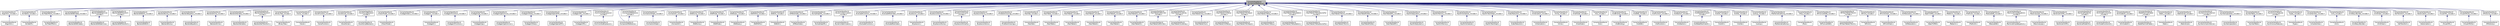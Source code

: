 digraph "Compiler/boot/build/ComponentReference.h"
{
  edge [fontname="Helvetica",fontsize="10",labelfontname="Helvetica",labelfontsize="10"];
  node [fontname="Helvetica",fontsize="10",shape=record];
  Node6 [label="Compiler/boot/build\l/ComponentReference.h",height=0.2,width=0.4,color="black", fillcolor="grey75", style="filled", fontcolor="black"];
  Node6 -> Node7 [dir="back",color="midnightblue",fontsize="10",style="solid",fontname="Helvetica"];
  Node7 [label="Compiler/boot/build\l/Algorithm_includes.h",height=0.2,width=0.4,color="black", fillcolor="white", style="filled",URL="$d9/de3/_algorithm__includes_8h.html"];
  Node7 -> Node8 [dir="back",color="midnightblue",fontsize="10",style="solid",fontname="Helvetica"];
  Node8 [label="Compiler/boot/build\l/Algorithm.c",height=0.2,width=0.4,color="black", fillcolor="white", style="filled",URL="$d7/dda/_algorithm_8c.html"];
  Node6 -> Node9 [dir="back",color="midnightblue",fontsize="10",style="solid",fontname="Helvetica"];
  Node9 [label="Compiler/boot/build\l/AvlSetCR_includes.h",height=0.2,width=0.4,color="black", fillcolor="white", style="filled",URL="$d7/d16/_avl_set_c_r__includes_8h.html"];
  Node9 -> Node10 [dir="back",color="midnightblue",fontsize="10",style="solid",fontname="Helvetica"];
  Node10 [label="Compiler/boot/build\l/AvlSetCR.c",height=0.2,width=0.4,color="black", fillcolor="white", style="filled",URL="$d2/d60/_avl_set_c_r_8c.html"];
  Node6 -> Node11 [dir="back",color="midnightblue",fontsize="10",style="solid",fontname="Helvetica"];
  Node11 [label="Compiler/boot/build\l/AvlTreeCRToInt_includes.h",height=0.2,width=0.4,color="black", fillcolor="white", style="filled",URL="$db/da3/_avl_tree_c_r_to_int__includes_8h.html"];
  Node11 -> Node12 [dir="back",color="midnightblue",fontsize="10",style="solid",fontname="Helvetica"];
  Node12 [label="Compiler/boot/build\l/AvlTreeCRToInt.c",height=0.2,width=0.4,color="black", fillcolor="white", style="filled",URL="$d0/d1d/_avl_tree_c_r_to_int_8c.html"];
  Node6 -> Node13 [dir="back",color="midnightblue",fontsize="10",style="solid",fontname="Helvetica"];
  Node13 [label="Compiler/boot/build\l/BackendDAECreate_includes.h",height=0.2,width=0.4,color="black", fillcolor="white", style="filled",URL="$df/ddd/_backend_d_a_e_create__includes_8h.html"];
  Node13 -> Node14 [dir="back",color="midnightblue",fontsize="10",style="solid",fontname="Helvetica"];
  Node14 [label="Compiler/boot/build\l/BackendDAECreate.c",height=0.2,width=0.4,color="black", fillcolor="white", style="filled",URL="$d7/d3b/_backend_d_a_e_create_8c.html"];
  Node6 -> Node15 [dir="back",color="midnightblue",fontsize="10",style="solid",fontname="Helvetica"];
  Node15 [label="Compiler/boot/build\l/BackendDAEOptimize\l_includes.h",height=0.2,width=0.4,color="black", fillcolor="white", style="filled",URL="$de/df7/_backend_d_a_e_optimize__includes_8h.html"];
  Node15 -> Node16 [dir="back",color="midnightblue",fontsize="10",style="solid",fontname="Helvetica"];
  Node16 [label="Compiler/boot/build\l/BackendDAEOptimize.c",height=0.2,width=0.4,color="black", fillcolor="white", style="filled",URL="$de/d7d/_backend_d_a_e_optimize_8c.html"];
  Node6 -> Node17 [dir="back",color="midnightblue",fontsize="10",style="solid",fontname="Helvetica"];
  Node17 [label="Compiler/boot/build\l/BackendDAETransform\l_includes.h",height=0.2,width=0.4,color="black", fillcolor="white", style="filled",URL="$df/dd6/_backend_d_a_e_transform__includes_8h.html"];
  Node17 -> Node18 [dir="back",color="midnightblue",fontsize="10",style="solid",fontname="Helvetica"];
  Node18 [label="Compiler/boot/build\l/BackendDAETransform.c",height=0.2,width=0.4,color="black", fillcolor="white", style="filled",URL="$da/da1/_backend_d_a_e_transform_8c.html"];
  Node6 -> Node19 [dir="back",color="midnightblue",fontsize="10",style="solid",fontname="Helvetica"];
  Node19 [label="Compiler/boot/build\l/BackendDAEUtil_includes.h",height=0.2,width=0.4,color="black", fillcolor="white", style="filled",URL="$d1/d86/_backend_d_a_e_util__includes_8h.html"];
  Node19 -> Node20 [dir="back",color="midnightblue",fontsize="10",style="solid",fontname="Helvetica"];
  Node20 [label="Compiler/boot/build\l/BackendDAEUtil.c",height=0.2,width=0.4,color="black", fillcolor="white", style="filled",URL="$d4/dac/_backend_d_a_e_util_8c.html"];
  Node6 -> Node21 [dir="back",color="midnightblue",fontsize="10",style="solid",fontname="Helvetica"];
  Node21 [label="Compiler/boot/build\l/BackendDump_includes.h",height=0.2,width=0.4,color="black", fillcolor="white", style="filled",URL="$d3/d69/_backend_dump__includes_8h.html"];
  Node21 -> Node22 [dir="back",color="midnightblue",fontsize="10",style="solid",fontname="Helvetica"];
  Node22 [label="Compiler/boot/build\l/BackendDump.c",height=0.2,width=0.4,color="black", fillcolor="white", style="filled",URL="$d0/df5/_backend_dump_8c.html"];
  Node6 -> Node23 [dir="back",color="midnightblue",fontsize="10",style="solid",fontname="Helvetica"];
  Node23 [label="Compiler/boot/build\l/BackendEquation_includes.h",height=0.2,width=0.4,color="black", fillcolor="white", style="filled",URL="$de/d27/_backend_equation__includes_8h.html"];
  Node23 -> Node24 [dir="back",color="midnightblue",fontsize="10",style="solid",fontname="Helvetica"];
  Node24 [label="Compiler/boot/build\l/BackendEquation.c",height=0.2,width=0.4,color="black", fillcolor="white", style="filled",URL="$d2/ddf/_backend_equation_8c.html"];
  Node6 -> Node25 [dir="back",color="midnightblue",fontsize="10",style="solid",fontname="Helvetica"];
  Node25 [label="Compiler/boot/build\l/BackendInline_includes.h",height=0.2,width=0.4,color="black", fillcolor="white", style="filled",URL="$d8/d70/_backend_inline__includes_8h.html"];
  Node25 -> Node26 [dir="back",color="midnightblue",fontsize="10",style="solid",fontname="Helvetica"];
  Node26 [label="Compiler/boot/build\l/BackendInline.c",height=0.2,width=0.4,color="black", fillcolor="white", style="filled",URL="$d0/d9b/_backend_inline_8c.html"];
  Node6 -> Node27 [dir="back",color="midnightblue",fontsize="10",style="solid",fontname="Helvetica"];
  Node27 [label="Compiler/boot/build\l/BackendVariable_includes.h",height=0.2,width=0.4,color="black", fillcolor="white", style="filled",URL="$df/df6/_backend_variable__includes_8h.html"];
  Node27 -> Node28 [dir="back",color="midnightblue",fontsize="10",style="solid",fontname="Helvetica"];
  Node28 [label="Compiler/boot/build\l/BackendVariable.c",height=0.2,width=0.4,color="black", fillcolor="white", style="filled",URL="$dd/db3/_backend_variable_8c.html"];
  Node6 -> Node29 [dir="back",color="midnightblue",fontsize="10",style="solid",fontname="Helvetica"];
  Node29 [label="Compiler/boot/build\l/BackendVarTransform\l_includes.h",height=0.2,width=0.4,color="black", fillcolor="white", style="filled",URL="$d3/dab/_backend_var_transform__includes_8h.html"];
  Node29 -> Node30 [dir="back",color="midnightblue",fontsize="10",style="solid",fontname="Helvetica"];
  Node30 [label="Compiler/boot/build\l/BackendVarTransform.c",height=0.2,width=0.4,color="black", fillcolor="white", style="filled",URL="$db/dee/_backend_var_transform_8c.html"];
  Node6 -> Node31 [dir="back",color="midnightblue",fontsize="10",style="solid",fontname="Helvetica"];
  Node31 [label="Compiler/boot/build\l/BinaryTree_includes.h",height=0.2,width=0.4,color="black", fillcolor="white", style="filled",URL="$d2/dcb/_binary_tree__includes_8h.html"];
  Node31 -> Node32 [dir="back",color="midnightblue",fontsize="10",style="solid",fontname="Helvetica"];
  Node32 [label="Compiler/boot/build\l/BinaryTree.c",height=0.2,width=0.4,color="black", fillcolor="white", style="filled",URL="$d4/ddb/_binary_tree_8c.html"];
  Node6 -> Node33 [dir="back",color="midnightblue",fontsize="10",style="solid",fontname="Helvetica"];
  Node33 [label="Compiler/boot/build\l/Ceval_includes.h",height=0.2,width=0.4,color="black", fillcolor="white", style="filled",URL="$d4/d51/_ceval__includes_8h.html"];
  Node33 -> Node34 [dir="back",color="midnightblue",fontsize="10",style="solid",fontname="Helvetica"];
  Node34 [label="Compiler/boot/build\l/Ceval.c",height=0.2,width=0.4,color="black", fillcolor="white", style="filled",URL="$de/d71/_ceval_8c.html"];
  Node6 -> Node35 [dir="back",color="midnightblue",fontsize="10",style="solid",fontname="Helvetica"];
  Node35 [label="Compiler/boot/build\l/CevalFunction_includes.h",height=0.2,width=0.4,color="black", fillcolor="white", style="filled",URL="$d6/d3f/_ceval_function__includes_8h.html"];
  Node35 -> Node36 [dir="back",color="midnightblue",fontsize="10",style="solid",fontname="Helvetica"];
  Node36 [label="Compiler/boot/build\l/CevalFunction.c",height=0.2,width=0.4,color="black", fillcolor="white", style="filled",URL="$d4/d57/_ceval_function_8c.html"];
  Node6 -> Node37 [dir="back",color="midnightblue",fontsize="10",style="solid",fontname="Helvetica"];
  Node37 [label="Compiler/boot/build\l/CevalScript_includes.h",height=0.2,width=0.4,color="black", fillcolor="white", style="filled",URL="$d1/d55/_ceval_script__includes_8h.html"];
  Node37 -> Node38 [dir="back",color="midnightblue",fontsize="10",style="solid",fontname="Helvetica"];
  Node38 [label="Compiler/boot/build\l/CevalScript.c",height=0.2,width=0.4,color="black", fillcolor="white", style="filled",URL="$d6/d82/_ceval_script_8c.html"];
  Node6 -> Node39 [dir="back",color="midnightblue",fontsize="10",style="solid",fontname="Helvetica"];
  Node39 [label="Compiler/boot/build\l/CevalScriptBackend\l_includes.h",height=0.2,width=0.4,color="black", fillcolor="white", style="filled",URL="$df/d81/_ceval_script_backend__includes_8h.html"];
  Node39 -> Node40 [dir="back",color="midnightblue",fontsize="10",style="solid",fontname="Helvetica"];
  Node40 [label="Compiler/boot/build\l/CevalScriptBackend.c",height=0.2,width=0.4,color="black", fillcolor="white", style="filled",URL="$d8/de6/_ceval_script_backend_8c.html"];
  Node6 -> Node41 [dir="back",color="midnightblue",fontsize="10",style="solid",fontname="Helvetica"];
  Node41 [label="Compiler/boot/build\l/CheckModel_includes.h",height=0.2,width=0.4,color="black", fillcolor="white", style="filled",URL="$d8/d6d/_check_model__includes_8h.html"];
  Node41 -> Node42 [dir="back",color="midnightblue",fontsize="10",style="solid",fontname="Helvetica"];
  Node42 [label="Compiler/boot/build\l/CheckModel.c",height=0.2,width=0.4,color="black", fillcolor="white", style="filled",URL="$d1/d2f/_check_model_8c.html"];
  Node6 -> Node43 [dir="back",color="midnightblue",fontsize="10",style="solid",fontname="Helvetica"];
  Node43 [label="Compiler/boot/build\l/CodegenAdevs_includes.h",height=0.2,width=0.4,color="black", fillcolor="white", style="filled",URL="$de/d8b/_codegen_adevs__includes_8h.html"];
  Node6 -> Node44 [dir="back",color="midnightblue",fontsize="10",style="solid",fontname="Helvetica"];
  Node44 [label="Compiler/boot/build\l/CodegenC_includes.h",height=0.2,width=0.4,color="black", fillcolor="white", style="filled",URL="$d0/d8c/_codegen_c__includes_8h.html"];
  Node44 -> Node45 [dir="back",color="midnightblue",fontsize="10",style="solid",fontname="Helvetica"];
  Node45 [label="Compiler/boot/build\l/CodegenC.c",height=0.2,width=0.4,color="black", fillcolor="white", style="filled",URL="$d4/ddb/_codegen_c_8c.html"];
  Node6 -> Node46 [dir="back",color="midnightblue",fontsize="10",style="solid",fontname="Helvetica"];
  Node46 [label="Compiler/boot/build\l/CodegenCFunctions_includes.h",height=0.2,width=0.4,color="black", fillcolor="white", style="filled",URL="$da/d48/_codegen_c_functions__includes_8h.html"];
  Node46 -> Node47 [dir="back",color="midnightblue",fontsize="10",style="solid",fontname="Helvetica"];
  Node47 [label="Compiler/boot/build\l/CodegenCFunctions.c",height=0.2,width=0.4,color="black", fillcolor="white", style="filled",URL="$de/df6/_codegen_c_functions_8c.html"];
  Node6 -> Node48 [dir="back",color="midnightblue",fontsize="10",style="solid",fontname="Helvetica"];
  Node48 [label="Compiler/boot/build\l/CodegenCpp_includes.h",height=0.2,width=0.4,color="black", fillcolor="white", style="filled",URL="$d0/d4c/_codegen_cpp__includes_8h.html"];
  Node48 -> Node49 [dir="back",color="midnightblue",fontsize="10",style="solid",fontname="Helvetica"];
  Node49 [label="Compiler/boot/build\l/CodegenCpp.c",height=0.2,width=0.4,color="black", fillcolor="white", style="filled",URL="$d0/df9/_codegen_cpp_8c.html"];
  Node6 -> Node50 [dir="back",color="midnightblue",fontsize="10",style="solid",fontname="Helvetica"];
  Node50 [label="Compiler/boot/build\l/CodegenCppCommon_includes.h",height=0.2,width=0.4,color="black", fillcolor="white", style="filled",URL="$da/db9/_codegen_cpp_common__includes_8h.html"];
  Node50 -> Node51 [dir="back",color="midnightblue",fontsize="10",style="solid",fontname="Helvetica"];
  Node51 [label="Compiler/boot/build\l/CodegenCppCommon.c",height=0.2,width=0.4,color="black", fillcolor="white", style="filled",URL="$df/da2/_codegen_cpp_common_8c.html"];
  Node6 -> Node52 [dir="back",color="midnightblue",fontsize="10",style="solid",fontname="Helvetica"];
  Node52 [label="Compiler/boot/build\l/CodegenCSharp_includes.h",height=0.2,width=0.4,color="black", fillcolor="white", style="filled",URL="$d7/daf/_codegen_c_sharp__includes_8h.html"];
  Node52 -> Node53 [dir="back",color="midnightblue",fontsize="10",style="solid",fontname="Helvetica"];
  Node53 [label="Compiler/boot/build\l/CodegenCSharp.c",height=0.2,width=0.4,color="black", fillcolor="white", style="filled",URL="$d6/d20/_codegen_c_sharp_8c.html"];
  Node6 -> Node54 [dir="back",color="midnightblue",fontsize="10",style="solid",fontname="Helvetica"];
  Node54 [label="Compiler/boot/build\l/CodegenSparseFMI_includes.h",height=0.2,width=0.4,color="black", fillcolor="white", style="filled",URL="$d9/d1e/_codegen_sparse_f_m_i__includes_8h.html"];
  Node54 -> Node55 [dir="back",color="midnightblue",fontsize="10",style="solid",fontname="Helvetica"];
  Node55 [label="Compiler/boot/build\l/CodegenSparseFMI.c",height=0.2,width=0.4,color="black", fillcolor="white", style="filled",URL="$d1/d2e/_codegen_sparse_f_m_i_8c.html"];
  Node6 -> Node56 [dir="back",color="midnightblue",fontsize="10",style="solid",fontname="Helvetica"];
  Node56 [label="Compiler/boot/build\l/CodegenXML_includes.h",height=0.2,width=0.4,color="black", fillcolor="white", style="filled",URL="$d9/de2/_codegen_x_m_l__includes_8h.html"];
  Node56 -> Node57 [dir="back",color="midnightblue",fontsize="10",style="solid",fontname="Helvetica"];
  Node57 [label="Compiler/boot/build\l/CodegenXML.c",height=0.2,width=0.4,color="black", fillcolor="white", style="filled",URL="$d8/d4a/_codegen_x_m_l_8c.html"];
  Node6 -> Node58 [dir="back",color="midnightblue",fontsize="10",style="solid",fontname="Helvetica"];
  Node58 [label="Compiler/boot/build\l/CommonSubExpression\l_includes.h",height=0.2,width=0.4,color="black", fillcolor="white", style="filled",URL="$db/d39/_common_sub_expression__includes_8h.html"];
  Node58 -> Node59 [dir="back",color="midnightblue",fontsize="10",style="solid",fontname="Helvetica"];
  Node59 [label="Compiler/boot/build\l/CommonSubExpression.c",height=0.2,width=0.4,color="black", fillcolor="white", style="filled",URL="$df/d4e/_common_sub_expression_8c.html"];
  Node6 -> Node60 [dir="back",color="midnightblue",fontsize="10",style="solid",fontname="Helvetica"];
  Node60 [label="Compiler/boot/build\l/ComponentReference.c",height=0.2,width=0.4,color="black", fillcolor="white", style="filled",URL="$d9/d14/_component_reference_8c.html"];
  Node6 -> Node61 [dir="back",color="midnightblue",fontsize="10",style="solid",fontname="Helvetica"];
  Node61 [label="Compiler/boot/build\l/ComponentReference\l_includes.h",height=0.2,width=0.4,color="black", fillcolor="white", style="filled",URL="$d0/dac/_component_reference__includes_8h.html"];
  Node61 -> Node60 [dir="back",color="midnightblue",fontsize="10",style="solid",fontname="Helvetica"];
  Node6 -> Node62 [dir="back",color="midnightblue",fontsize="10",style="solid",fontname="Helvetica"];
  Node62 [label="Compiler/boot/build\l/ConnectionGraph_includes.h",height=0.2,width=0.4,color="black", fillcolor="white", style="filled",URL="$d5/d3a/_connection_graph__includes_8h.html"];
  Node62 -> Node63 [dir="back",color="midnightblue",fontsize="10",style="solid",fontname="Helvetica"];
  Node63 [label="Compiler/boot/build\l/ConnectionGraph.c",height=0.2,width=0.4,color="black", fillcolor="white", style="filled",URL="$d9/d4c/_connection_graph_8c.html"];
  Node6 -> Node64 [dir="back",color="midnightblue",fontsize="10",style="solid",fontname="Helvetica"];
  Node64 [label="Compiler/boot/build\l/ConnectUtil_includes.h",height=0.2,width=0.4,color="black", fillcolor="white", style="filled",URL="$dc/d47/_connect_util__includes_8h.html"];
  Node64 -> Node65 [dir="back",color="midnightblue",fontsize="10",style="solid",fontname="Helvetica"];
  Node65 [label="Compiler/boot/build\l/ConnectUtil.c",height=0.2,width=0.4,color="black", fillcolor="white", style="filled",URL="$d3/d5a/_connect_util_8c.html"];
  Node6 -> Node66 [dir="back",color="midnightblue",fontsize="10",style="solid",fontname="Helvetica"];
  Node66 [label="Compiler/boot/build\l/DAEDump_includes.h",height=0.2,width=0.4,color="black", fillcolor="white", style="filled",URL="$d4/dfa/_d_a_e_dump__includes_8h.html"];
  Node66 -> Node67 [dir="back",color="midnightblue",fontsize="10",style="solid",fontname="Helvetica"];
  Node67 [label="Compiler/boot/build\l/DAEDump.c",height=0.2,width=0.4,color="black", fillcolor="white", style="filled",URL="$d6/de3/_d_a_e_dump_8c.html"];
  Node6 -> Node68 [dir="back",color="midnightblue",fontsize="10",style="solid",fontname="Helvetica"];
  Node68 [label="Compiler/boot/build\l/DAEMode_includes.h",height=0.2,width=0.4,color="black", fillcolor="white", style="filled",URL="$dd/de0/_d_a_e_mode__includes_8h.html"];
  Node68 -> Node69 [dir="back",color="midnightblue",fontsize="10",style="solid",fontname="Helvetica"];
  Node69 [label="Compiler/boot/build\l/DAEMode.c",height=0.2,width=0.4,color="black", fillcolor="white", style="filled",URL="$de/d51/_d_a_e_mode_8c.html"];
  Node6 -> Node70 [dir="back",color="midnightblue",fontsize="10",style="solid",fontname="Helvetica"];
  Node70 [label="Compiler/boot/build\l/DAEQuery_includes.h",height=0.2,width=0.4,color="black", fillcolor="white", style="filled",URL="$d8/d13/_d_a_e_query__includes_8h.html"];
  Node70 -> Node71 [dir="back",color="midnightblue",fontsize="10",style="solid",fontname="Helvetica"];
  Node71 [label="Compiler/boot/build\l/DAEQuery.c",height=0.2,width=0.4,color="black", fillcolor="white", style="filled",URL="$d3/d2a/_d_a_e_query_8c.html"];
  Node6 -> Node72 [dir="back",color="midnightblue",fontsize="10",style="solid",fontname="Helvetica"];
  Node72 [label="Compiler/boot/build\l/DAEToMid_includes.h",height=0.2,width=0.4,color="black", fillcolor="white", style="filled",URL="$da/d58/_d_a_e_to_mid__includes_8h.html"];
  Node72 -> Node73 [dir="back",color="midnightblue",fontsize="10",style="solid",fontname="Helvetica"];
  Node73 [label="Compiler/boot/build\l/DAEToMid.c",height=0.2,width=0.4,color="black", fillcolor="white", style="filled",URL="$da/d58/_d_a_e_to_mid_8c.html"];
  Node6 -> Node74 [dir="back",color="midnightblue",fontsize="10",style="solid",fontname="Helvetica"];
  Node74 [label="Compiler/boot/build\l/DAEUtil_includes.h",height=0.2,width=0.4,color="black", fillcolor="white", style="filled",URL="$dd/db4/_d_a_e_util__includes_8h.html"];
  Node74 -> Node75 [dir="back",color="midnightblue",fontsize="10",style="solid",fontname="Helvetica"];
  Node75 [label="Compiler/boot/build\l/DAEUtil.c",height=0.2,width=0.4,color="black", fillcolor="white", style="filled",URL="$d0/d29/_d_a_e_util_8c.html"];
  Node6 -> Node76 [dir="back",color="midnightblue",fontsize="10",style="solid",fontname="Helvetica"];
  Node76 [label="Compiler/boot/build\l/Differentiate_includes.h",height=0.2,width=0.4,color="black", fillcolor="white", style="filled",URL="$d1/db0/_differentiate__includes_8h.html"];
  Node76 -> Node77 [dir="back",color="midnightblue",fontsize="10",style="solid",fontname="Helvetica"];
  Node77 [label="Compiler/boot/build\l/Differentiate.c",height=0.2,width=0.4,color="black", fillcolor="white", style="filled",URL="$d1/dcb/_differentiate_8c.html"];
  Node6 -> Node78 [dir="back",color="midnightblue",fontsize="10",style="solid",fontname="Helvetica"];
  Node78 [label="Compiler/boot/build\l/DumpGraphML_includes.h",height=0.2,width=0.4,color="black", fillcolor="white", style="filled",URL="$d7/d10/_dump_graph_m_l__includes_8h.html"];
  Node78 -> Node79 [dir="back",color="midnightblue",fontsize="10",style="solid",fontname="Helvetica"];
  Node79 [label="Compiler/boot/build\l/DumpGraphML.c",height=0.2,width=0.4,color="black", fillcolor="white", style="filled",URL="$d6/ddc/_dump_graph_m_l_8c.html"];
  Node6 -> Node80 [dir="back",color="midnightblue",fontsize="10",style="solid",fontname="Helvetica"];
  Node80 [label="Compiler/boot/build\l/DynamicOptimization\l_includes.h",height=0.2,width=0.4,color="black", fillcolor="white", style="filled",URL="$d4/d42/_dynamic_optimization__includes_8h.html"];
  Node80 -> Node81 [dir="back",color="midnightblue",fontsize="10",style="solid",fontname="Helvetica"];
  Node81 [label="Compiler/boot/build\l/DynamicOptimization.c",height=0.2,width=0.4,color="black", fillcolor="white", style="filled",URL="$d7/dce/_dynamic_optimization_8c.html"];
  Node6 -> Node82 [dir="back",color="midnightblue",fontsize="10",style="solid",fontname="Helvetica"];
  Node82 [label="Compiler/boot/build\l/EvaluateFunctions_includes.h",height=0.2,width=0.4,color="black", fillcolor="white", style="filled",URL="$d7/d25/_evaluate_functions__includes_8h.html"];
  Node82 -> Node83 [dir="back",color="midnightblue",fontsize="10",style="solid",fontname="Helvetica"];
  Node83 [label="Compiler/boot/build\l/EvaluateFunctions.c",height=0.2,width=0.4,color="black", fillcolor="white", style="filled",URL="$d3/d4a/_evaluate_functions_8c.html"];
  Node6 -> Node84 [dir="back",color="midnightblue",fontsize="10",style="solid",fontname="Helvetica"];
  Node84 [label="Compiler/boot/build\l/EvaluateParameter_includes.h",height=0.2,width=0.4,color="black", fillcolor="white", style="filled",URL="$df/dde/_evaluate_parameter__includes_8h.html"];
  Node84 -> Node85 [dir="back",color="midnightblue",fontsize="10",style="solid",fontname="Helvetica"];
  Node85 [label="Compiler/boot/build\l/EvaluateParameter.c",height=0.2,width=0.4,color="black", fillcolor="white", style="filled",URL="$d1/d5c/_evaluate_parameter_8c.html"];
  Node6 -> Node86 [dir="back",color="midnightblue",fontsize="10",style="solid",fontname="Helvetica"];
  Node86 [label="Compiler/boot/build\l/Expression_includes.h",height=0.2,width=0.4,color="black", fillcolor="white", style="filled",URL="$de/d1a/_expression__includes_8h.html"];
  Node86 -> Node87 [dir="back",color="midnightblue",fontsize="10",style="solid",fontname="Helvetica"];
  Node87 [label="Compiler/boot/build\l/Expression.c",height=0.2,width=0.4,color="black", fillcolor="white", style="filled",URL="$d1/d08/_expression_8c.html"];
  Node6 -> Node88 [dir="back",color="midnightblue",fontsize="10",style="solid",fontname="Helvetica"];
  Node88 [label="Compiler/boot/build\l/ExpressionDump_includes.h",height=0.2,width=0.4,color="black", fillcolor="white", style="filled",URL="$db/d84/_expression_dump__includes_8h.html"];
  Node88 -> Node89 [dir="back",color="midnightblue",fontsize="10",style="solid",fontname="Helvetica"];
  Node89 [label="Compiler/boot/build\l/ExpressionDump.c",height=0.2,width=0.4,color="black", fillcolor="white", style="filled",URL="$d8/d16/_expression_dump_8c.html"];
  Node6 -> Node90 [dir="back",color="midnightblue",fontsize="10",style="solid",fontname="Helvetica"];
  Node90 [label="Compiler/boot/build\l/ExpressionSimplify\l_includes.h",height=0.2,width=0.4,color="black", fillcolor="white", style="filled",URL="$da/dd8/_expression_simplify__includes_8h.html"];
  Node90 -> Node91 [dir="back",color="midnightblue",fontsize="10",style="solid",fontname="Helvetica"];
  Node91 [label="Compiler/boot/build\l/ExpressionSimplify.c",height=0.2,width=0.4,color="black", fillcolor="white", style="filled",URL="$d3/da5/_expression_simplify_8c.html"];
  Node6 -> Node92 [dir="back",color="midnightblue",fontsize="10",style="solid",fontname="Helvetica"];
  Node92 [label="Compiler/boot/build\l/ExpressionSolve_includes.h",height=0.2,width=0.4,color="black", fillcolor="white", style="filled",URL="$da/d8b/_expression_solve__includes_8h.html"];
  Node92 -> Node93 [dir="back",color="midnightblue",fontsize="10",style="solid",fontname="Helvetica"];
  Node93 [label="Compiler/boot/build\l/ExpressionSolve.c",height=0.2,width=0.4,color="black", fillcolor="white", style="filled",URL="$d1/d87/_expression_solve_8c.html"];
  Node6 -> Node94 [dir="back",color="midnightblue",fontsize="10",style="solid",fontname="Helvetica"];
  Node94 [label="Compiler/boot/build\l/FindZeroCrossings_includes.h",height=0.2,width=0.4,color="black", fillcolor="white", style="filled",URL="$d4/da3/_find_zero_crossings__includes_8h.html"];
  Node94 -> Node95 [dir="back",color="midnightblue",fontsize="10",style="solid",fontname="Helvetica"];
  Node95 [label="Compiler/boot/build\l/FindZeroCrossings.c",height=0.2,width=0.4,color="black", fillcolor="white", style="filled",URL="$dc/d5a/_find_zero_crossings_8c.html"];
  Node6 -> Node96 [dir="back",color="midnightblue",fontsize="10",style="solid",fontname="Helvetica"];
  Node96 [label="Compiler/boot/build\l/HashSet_includes.h",height=0.2,width=0.4,color="black", fillcolor="white", style="filled",URL="$d4/d39/_hash_set__includes_8h.html"];
  Node96 -> Node97 [dir="back",color="midnightblue",fontsize="10",style="solid",fontname="Helvetica"];
  Node97 [label="Compiler/boot/build\l/HashSet.c",height=0.2,width=0.4,color="black", fillcolor="white", style="filled",URL="$d4/d56/_hash_set_8c.html"];
  Node6 -> Node98 [dir="back",color="midnightblue",fontsize="10",style="solid",fontname="Helvetica"];
  Node98 [label="Compiler/boot/build\l/HashTable_includes.h",height=0.2,width=0.4,color="black", fillcolor="white", style="filled",URL="$d2/de1/_hash_table__includes_8h.html"];
  Node98 -> Node99 [dir="back",color="midnightblue",fontsize="10",style="solid",fontname="Helvetica"];
  Node99 [label="Compiler/boot/build\l/HashTable.c",height=0.2,width=0.4,color="black", fillcolor="white", style="filled",URL="$db/d90/_hash_table_8c.html"];
  Node6 -> Node100 [dir="back",color="midnightblue",fontsize="10",style="solid",fontname="Helvetica"];
  Node100 [label="Compiler/boot/build\l/HashTable2_includes.h",height=0.2,width=0.4,color="black", fillcolor="white", style="filled",URL="$d2/da4/_hash_table2__includes_8h.html"];
  Node100 -> Node101 [dir="back",color="midnightblue",fontsize="10",style="solid",fontname="Helvetica"];
  Node101 [label="Compiler/boot/build\l/HashTable2.c",height=0.2,width=0.4,color="black", fillcolor="white", style="filled",URL="$d1/d05/_hash_table2_8c.html"];
  Node6 -> Node102 [dir="back",color="midnightblue",fontsize="10",style="solid",fontname="Helvetica"];
  Node102 [label="Compiler/boot/build\l/HashTable3_includes.h",height=0.2,width=0.4,color="black", fillcolor="white", style="filled",URL="$d9/d28/_hash_table3__includes_8h.html"];
  Node102 -> Node103 [dir="back",color="midnightblue",fontsize="10",style="solid",fontname="Helvetica"];
  Node103 [label="Compiler/boot/build\l/HashTable3.c",height=0.2,width=0.4,color="black", fillcolor="white", style="filled",URL="$d8/d4f/_hash_table3_8c.html"];
  Node6 -> Node104 [dir="back",color="midnightblue",fontsize="10",style="solid",fontname="Helvetica"];
  Node104 [label="Compiler/boot/build\l/HashTable4_includes.h",height=0.2,width=0.4,color="black", fillcolor="white", style="filled",URL="$dc/dd3/_hash_table4__includes_8h.html"];
  Node104 -> Node105 [dir="back",color="midnightblue",fontsize="10",style="solid",fontname="Helvetica"];
  Node105 [label="Compiler/boot/build\l/HashTable4.c",height=0.2,width=0.4,color="black", fillcolor="white", style="filled",URL="$d7/d87/_hash_table4_8c.html"];
  Node6 -> Node106 [dir="back",color="midnightblue",fontsize="10",style="solid",fontname="Helvetica"];
  Node106 [label="Compiler/boot/build\l/HashTableCG_includes.h",height=0.2,width=0.4,color="black", fillcolor="white", style="filled",URL="$d6/d8d/_hash_table_c_g__includes_8h.html"];
  Node106 -> Node107 [dir="back",color="midnightblue",fontsize="10",style="solid",fontname="Helvetica"];
  Node107 [label="Compiler/boot/build\l/HashTableCG.c",height=0.2,width=0.4,color="black", fillcolor="white", style="filled",URL="$d5/d57/_hash_table_c_g_8c.html"];
  Node6 -> Node108 [dir="back",color="midnightblue",fontsize="10",style="solid",fontname="Helvetica"];
  Node108 [label="Compiler/boot/build\l/HashTableCrefSimVar\l_includes.h",height=0.2,width=0.4,color="black", fillcolor="white", style="filled",URL="$d4/d4c/_hash_table_cref_sim_var__includes_8h.html"];
  Node108 -> Node109 [dir="back",color="midnightblue",fontsize="10",style="solid",fontname="Helvetica"];
  Node109 [label="Compiler/boot/build\l/HashTableCrefSimVar.c",height=0.2,width=0.4,color="black", fillcolor="white", style="filled",URL="$d1/d84/_hash_table_cref_sim_var_8c.html"];
  Node6 -> Node110 [dir="back",color="midnightblue",fontsize="10",style="solid",fontname="Helvetica"];
  Node110 [label="Compiler/boot/build\l/HashTableCrIListArray\l_includes.h",height=0.2,width=0.4,color="black", fillcolor="white", style="filled",URL="$d4/d03/_hash_table_cr_i_list_array__includes_8h.html"];
  Node110 -> Node111 [dir="back",color="midnightblue",fontsize="10",style="solid",fontname="Helvetica"];
  Node111 [label="Compiler/boot/build\l/HashTableCrIListArray.c",height=0.2,width=0.4,color="black", fillcolor="white", style="filled",URL="$dd/d79/_hash_table_cr_i_list_array_8c.html"];
  Node6 -> Node112 [dir="back",color="midnightblue",fontsize="10",style="solid",fontname="Helvetica"];
  Node112 [label="Compiler/boot/build\l/HashTableCrILst_includes.h",height=0.2,width=0.4,color="black", fillcolor="white", style="filled",URL="$d8/dd8/_hash_table_cr_i_lst__includes_8h.html"];
  Node112 -> Node113 [dir="back",color="midnightblue",fontsize="10",style="solid",fontname="Helvetica"];
  Node113 [label="Compiler/boot/build\l/HashTableCrILst.c",height=0.2,width=0.4,color="black", fillcolor="white", style="filled",URL="$d3/d27/_hash_table_cr_i_lst_8c.html"];
  Node6 -> Node114 [dir="back",color="midnightblue",fontsize="10",style="solid",fontname="Helvetica"];
  Node114 [label="Compiler/boot/build\l/HashTableCrIntToExp\l_includes.h",height=0.2,width=0.4,color="black", fillcolor="white", style="filled",URL="$dd/da2/_hash_table_cr_int_to_exp__includes_8h.html"];
  Node114 -> Node115 [dir="back",color="midnightblue",fontsize="10",style="solid",fontname="Helvetica"];
  Node115 [label="Compiler/boot/build\l/HashTableCrIntToExp.c",height=0.2,width=0.4,color="black", fillcolor="white", style="filled",URL="$d8/d15/_hash_table_cr_int_to_exp_8c.html"];
  Node6 -> Node116 [dir="back",color="midnightblue",fontsize="10",style="solid",fontname="Helvetica"];
  Node116 [label="Compiler/boot/build\l/HashTableCrToCrEqLst\l_includes.h",height=0.2,width=0.4,color="black", fillcolor="white", style="filled",URL="$d0/d43/_hash_table_cr_to_cr_eq_lst__includes_8h.html"];
  Node116 -> Node117 [dir="back",color="midnightblue",fontsize="10",style="solid",fontname="Helvetica"];
  Node117 [label="Compiler/boot/build\l/HashTableCrToCrEqLst.c",height=0.2,width=0.4,color="black", fillcolor="white", style="filled",URL="$dd/d8a/_hash_table_cr_to_cr_eq_lst_8c.html"];
  Node6 -> Node118 [dir="back",color="midnightblue",fontsize="10",style="solid",fontname="Helvetica"];
  Node118 [label="Compiler/boot/build\l/HashTableCrToExp_includes.h",height=0.2,width=0.4,color="black", fillcolor="white", style="filled",URL="$de/d46/_hash_table_cr_to_exp__includes_8h.html"];
  Node118 -> Node119 [dir="back",color="midnightblue",fontsize="10",style="solid",fontname="Helvetica"];
  Node119 [label="Compiler/boot/build\l/HashTableCrToExp.c",height=0.2,width=0.4,color="black", fillcolor="white", style="filled",URL="$dd/db2/_hash_table_cr_to_exp_8c.html"];
  Node6 -> Node120 [dir="back",color="midnightblue",fontsize="10",style="solid",fontname="Helvetica"];
  Node120 [label="Compiler/boot/build\l/HashTableCrToExpOption\l_includes.h",height=0.2,width=0.4,color="black", fillcolor="white", style="filled",URL="$d9/d91/_hash_table_cr_to_exp_option__includes_8h.html"];
  Node120 -> Node121 [dir="back",color="midnightblue",fontsize="10",style="solid",fontname="Helvetica"];
  Node121 [label="Compiler/boot/build\l/HashTableCrToExpOption.c",height=0.2,width=0.4,color="black", fillcolor="white", style="filled",URL="$da/de1/_hash_table_cr_to_exp_option_8c.html"];
  Node6 -> Node122 [dir="back",color="midnightblue",fontsize="10",style="solid",fontname="Helvetica"];
  Node122 [label="Compiler/boot/build\l/HashTableCrToExpSourceTpl\l_includes.h",height=0.2,width=0.4,color="black", fillcolor="white", style="filled",URL="$d2/d70/_hash_table_cr_to_exp_source_tpl__includes_8h.html"];
  Node122 -> Node123 [dir="back",color="midnightblue",fontsize="10",style="solid",fontname="Helvetica"];
  Node123 [label="Compiler/boot/build\l/HashTableCrToExpSourceTpl.c",height=0.2,width=0.4,color="black", fillcolor="white", style="filled",URL="$d1/d33/_hash_table_cr_to_exp_source_tpl_8c.html"];
  Node6 -> Node124 [dir="back",color="midnightblue",fontsize="10",style="solid",fontname="Helvetica"];
  Node124 [label="Compiler/boot/build\l/HashTableCrToUnit_includes.h",height=0.2,width=0.4,color="black", fillcolor="white", style="filled",URL="$dd/d4c/_hash_table_cr_to_unit__includes_8h.html"];
  Node124 -> Node125 [dir="back",color="midnightblue",fontsize="10",style="solid",fontname="Helvetica"];
  Node125 [label="Compiler/boot/build\l/HashTableCrToUnit.c",height=0.2,width=0.4,color="black", fillcolor="white", style="filled",URL="$dd/dd8/_hash_table_cr_to_unit_8c.html"];
  Node6 -> Node126 [dir="back",color="midnightblue",fontsize="10",style="solid",fontname="Helvetica"];
  Node126 [label="Compiler/boot/build\l/HashTableMidVar_includes.h",height=0.2,width=0.4,color="black", fillcolor="white", style="filled",URL="$d4/d1c/_hash_table_mid_var__includes_8h.html"];
  Node126 -> Node127 [dir="back",color="midnightblue",fontsize="10",style="solid",fontname="Helvetica"];
  Node127 [label="Compiler/boot/build\l/HashTableMidVar.c",height=0.2,width=0.4,color="black", fillcolor="white", style="filled",URL="$d2/dec/_hash_table_mid_var_8c.html"];
  Node6 -> Node128 [dir="back",color="midnightblue",fontsize="10",style="solid",fontname="Helvetica"];
  Node128 [label="Compiler/boot/build\l/HashTableSM1_includes.h",height=0.2,width=0.4,color="black", fillcolor="white", style="filled",URL="$d5/d21/_hash_table_s_m1__includes_8h.html"];
  Node128 -> Node129 [dir="back",color="midnightblue",fontsize="10",style="solid",fontname="Helvetica"];
  Node129 [label="Compiler/boot/build\l/HashTableSM1.c",height=0.2,width=0.4,color="black", fillcolor="white", style="filled",URL="$d4/d9f/_hash_table_s_m1_8c.html"];
  Node6 -> Node130 [dir="back",color="midnightblue",fontsize="10",style="solid",fontname="Helvetica"];
  Node130 [label="Compiler/boot/build\l/HpcOmEqSystems_includes.h",height=0.2,width=0.4,color="black", fillcolor="white", style="filled",URL="$d7/d10/_hpc_om_eq_systems__includes_8h.html"];
  Node130 -> Node131 [dir="back",color="midnightblue",fontsize="10",style="solid",fontname="Helvetica"];
  Node131 [label="Compiler/boot/build\l/HpcOmEqSystems.c",height=0.2,width=0.4,color="black", fillcolor="white", style="filled",URL="$d2/d0b/_hpc_om_eq_systems_8c.html"];
  Node6 -> Node132 [dir="back",color="midnightblue",fontsize="10",style="solid",fontname="Helvetica"];
  Node132 [label="Compiler/boot/build\l/HpcOmMemory_includes.h",height=0.2,width=0.4,color="black", fillcolor="white", style="filled",URL="$d6/de6/_hpc_om_memory__includes_8h.html"];
  Node132 -> Node133 [dir="back",color="midnightblue",fontsize="10",style="solid",fontname="Helvetica"];
  Node133 [label="Compiler/boot/build\l/HpcOmMemory.c",height=0.2,width=0.4,color="black", fillcolor="white", style="filled",URL="$d5/da6/_hpc_om_memory_8c.html"];
  Node6 -> Node134 [dir="back",color="midnightblue",fontsize="10",style="solid",fontname="Helvetica"];
  Node134 [label="Compiler/boot/build\l/HpcOmScheduler_includes.h",height=0.2,width=0.4,color="black", fillcolor="white", style="filled",URL="$d7/d2a/_hpc_om_scheduler__includes_8h.html"];
  Node134 -> Node135 [dir="back",color="midnightblue",fontsize="10",style="solid",fontname="Helvetica"];
  Node135 [label="Compiler/boot/build\l/HpcOmScheduler.c",height=0.2,width=0.4,color="black", fillcolor="white", style="filled",URL="$d8/dd0/_hpc_om_scheduler_8c.html"];
  Node6 -> Node136 [dir="back",color="midnightblue",fontsize="10",style="solid",fontname="Helvetica"];
  Node136 [label="Compiler/boot/build\l/HpcOmTaskGraph_includes.h",height=0.2,width=0.4,color="black", fillcolor="white", style="filled",URL="$d2/d29/_hpc_om_task_graph__includes_8h.html"];
  Node136 -> Node137 [dir="back",color="midnightblue",fontsize="10",style="solid",fontname="Helvetica"];
  Node137 [label="Compiler/boot/build\l/HpcOmTaskGraph.c",height=0.2,width=0.4,color="black", fillcolor="white", style="filled",URL="$d6/dc2/_hpc_om_task_graph_8c.html"];
  Node6 -> Node138 [dir="back",color="midnightblue",fontsize="10",style="solid",fontname="Helvetica"];
  Node138 [label="Compiler/boot/build\l/IndexReduction_includes.h",height=0.2,width=0.4,color="black", fillcolor="white", style="filled",URL="$dc/d60/_index_reduction__includes_8h.html"];
  Node138 -> Node139 [dir="back",color="midnightblue",fontsize="10",style="solid",fontname="Helvetica"];
  Node139 [label="Compiler/boot/build\l/IndexReduction.c",height=0.2,width=0.4,color="black", fillcolor="white", style="filled",URL="$d5/db8/_index_reduction_8c.html"];
  Node6 -> Node140 [dir="back",color="midnightblue",fontsize="10",style="solid",fontname="Helvetica"];
  Node140 [label="Compiler/boot/build\l/Initialization_includes.h",height=0.2,width=0.4,color="black", fillcolor="white", style="filled",URL="$d4/db1/_initialization__includes_8h.html"];
  Node140 -> Node141 [dir="back",color="midnightblue",fontsize="10",style="solid",fontname="Helvetica"];
  Node141 [label="Compiler/boot/build\l/Initialization.c",height=0.2,width=0.4,color="black", fillcolor="white", style="filled",URL="$d2/dfb/_compiler_2boot_2build_2initialization_8c.html"];
  Node6 -> Node142 [dir="back",color="midnightblue",fontsize="10",style="solid",fontname="Helvetica"];
  Node142 [label="Compiler/boot/build\l/Inline_includes.h",height=0.2,width=0.4,color="black", fillcolor="white", style="filled",URL="$d4/dae/_inline__includes_8h.html"];
  Node142 -> Node143 [dir="back",color="midnightblue",fontsize="10",style="solid",fontname="Helvetica"];
  Node143 [label="Compiler/boot/build\l/Inline.c",height=0.2,width=0.4,color="black", fillcolor="white", style="filled",URL="$df/d94/_inline_8c.html"];
  Node6 -> Node144 [dir="back",color="midnightblue",fontsize="10",style="solid",fontname="Helvetica"];
  Node144 [label="Compiler/boot/build\l/InnerOuter_includes.h",height=0.2,width=0.4,color="black", fillcolor="white", style="filled",URL="$d3/d87/_inner_outer__includes_8h.html"];
  Node144 -> Node145 [dir="back",color="midnightblue",fontsize="10",style="solid",fontname="Helvetica"];
  Node145 [label="Compiler/boot/build\l/InnerOuter.c",height=0.2,width=0.4,color="black", fillcolor="white", style="filled",URL="$d6/df5/_inner_outer_8c.html"];
  Node6 -> Node146 [dir="back",color="midnightblue",fontsize="10",style="solid",fontname="Helvetica"];
  Node146 [label="Compiler/boot/build\l/Inst_includes.h",height=0.2,width=0.4,color="black", fillcolor="white", style="filled",URL="$df/d7c/_inst__includes_8h.html"];
  Node146 -> Node147 [dir="back",color="midnightblue",fontsize="10",style="solid",fontname="Helvetica"];
  Node147 [label="Compiler/boot/build\l/Inst.c",height=0.2,width=0.4,color="black", fillcolor="white", style="filled",URL="$dd/d26/_inst_8c.html"];
  Node6 -> Node148 [dir="back",color="midnightblue",fontsize="10",style="solid",fontname="Helvetica"];
  Node148 [label="Compiler/boot/build\l/InstBinding_includes.h",height=0.2,width=0.4,color="black", fillcolor="white", style="filled",URL="$db/da6/_inst_binding__includes_8h.html"];
  Node148 -> Node149 [dir="back",color="midnightblue",fontsize="10",style="solid",fontname="Helvetica"];
  Node149 [label="Compiler/boot/build\l/InstBinding.c",height=0.2,width=0.4,color="black", fillcolor="white", style="filled",URL="$dc/dac/_inst_binding_8c.html"];
  Node6 -> Node150 [dir="back",color="midnightblue",fontsize="10",style="solid",fontname="Helvetica"];
  Node150 [label="Compiler/boot/build\l/InstDAE_includes.h",height=0.2,width=0.4,color="black", fillcolor="white", style="filled",URL="$d0/df4/_inst_d_a_e__includes_8h.html"];
  Node150 -> Node151 [dir="back",color="midnightblue",fontsize="10",style="solid",fontname="Helvetica"];
  Node151 [label="Compiler/boot/build\l/InstDAE.c",height=0.2,width=0.4,color="black", fillcolor="white", style="filled",URL="$d2/d07/_inst_d_a_e_8c.html"];
  Node6 -> Node152 [dir="back",color="midnightblue",fontsize="10",style="solid",fontname="Helvetica"];
  Node152 [label="Compiler/boot/build\l/InstFunction_includes.h",height=0.2,width=0.4,color="black", fillcolor="white", style="filled",URL="$dd/dde/_inst_function__includes_8h.html"];
  Node152 -> Node153 [dir="back",color="midnightblue",fontsize="10",style="solid",fontname="Helvetica"];
  Node153 [label="Compiler/boot/build\l/InstFunction.c",height=0.2,width=0.4,color="black", fillcolor="white", style="filled",URL="$dd/d04/_inst_function_8c.html"];
  Node6 -> Node154 [dir="back",color="midnightblue",fontsize="10",style="solid",fontname="Helvetica"];
  Node154 [label="Compiler/boot/build\l/InstSection_includes.h",height=0.2,width=0.4,color="black", fillcolor="white", style="filled",URL="$d8/d55/_inst_section__includes_8h.html"];
  Node154 -> Node155 [dir="back",color="midnightblue",fontsize="10",style="solid",fontname="Helvetica"];
  Node155 [label="Compiler/boot/build\l/InstSection.c",height=0.2,width=0.4,color="black", fillcolor="white", style="filled",URL="$d9/d88/_inst_section_8c.html"];
  Node6 -> Node156 [dir="back",color="midnightblue",fontsize="10",style="solid",fontname="Helvetica"];
  Node156 [label="Compiler/boot/build\l/InstStateMachineUtil\l_includes.h",height=0.2,width=0.4,color="black", fillcolor="white", style="filled",URL="$d3/d8e/_inst_state_machine_util__includes_8h.html"];
  Node156 -> Node157 [dir="back",color="midnightblue",fontsize="10",style="solid",fontname="Helvetica"];
  Node157 [label="Compiler/boot/build\l/InstStateMachineUtil.c",height=0.2,width=0.4,color="black", fillcolor="white", style="filled",URL="$d5/d67/_inst_state_machine_util_8c.html"];
  Node6 -> Node158 [dir="back",color="midnightblue",fontsize="10",style="solid",fontname="Helvetica"];
  Node158 [label="Compiler/boot/build\l/InstUtil_includes.h",height=0.2,width=0.4,color="black", fillcolor="white", style="filled",URL="$da/d04/_inst_util__includes_8h.html"];
  Node158 -> Node159 [dir="back",color="midnightblue",fontsize="10",style="solid",fontname="Helvetica"];
  Node159 [label="Compiler/boot/build\l/InstUtil.c",height=0.2,width=0.4,color="black", fillcolor="white", style="filled",URL="$db/dd4/_inst_util_8c.html"];
  Node6 -> Node160 [dir="back",color="midnightblue",fontsize="10",style="solid",fontname="Helvetica"];
  Node160 [label="Compiler/boot/build\l/InstVar_includes.h",height=0.2,width=0.4,color="black", fillcolor="white", style="filled",URL="$d9/de6/_inst_var__includes_8h.html"];
  Node160 -> Node161 [dir="back",color="midnightblue",fontsize="10",style="solid",fontname="Helvetica"];
  Node161 [label="Compiler/boot/build\l/InstVar.c",height=0.2,width=0.4,color="black", fillcolor="white", style="filled",URL="$d6/d54/_inst_var_8c.html"];
  Node6 -> Node162 [dir="back",color="midnightblue",fontsize="10",style="solid",fontname="Helvetica"];
  Node162 [label="Compiler/boot/build\l/Lookup_includes.h",height=0.2,width=0.4,color="black", fillcolor="white", style="filled",URL="$d4/da1/_lookup__includes_8h.html"];
  Node162 -> Node163 [dir="back",color="midnightblue",fontsize="10",style="solid",fontname="Helvetica"];
  Node163 [label="Compiler/boot/build\l/Lookup.c",height=0.2,width=0.4,color="black", fillcolor="white", style="filled",URL="$d0/d1b/_lookup_8c.html"];
  Node6 -> Node164 [dir="back",color="midnightblue",fontsize="10",style="solid",fontname="Helvetica"];
  Node164 [label="Compiler/boot/build\l/MathematicaDump_includes.h",height=0.2,width=0.4,color="black", fillcolor="white", style="filled",URL="$d1/d3d/_mathematica_dump__includes_8h.html"];
  Node164 -> Node165 [dir="back",color="midnightblue",fontsize="10",style="solid",fontname="Helvetica"];
  Node165 [label="Compiler/boot/build\l/MathematicaDump.c",height=0.2,width=0.4,color="black", fillcolor="white", style="filled",URL="$d6/dff/_mathematica_dump_8c.html"];
  Node6 -> Node166 [dir="back",color="midnightblue",fontsize="10",style="solid",fontname="Helvetica"];
  Node166 [label="Compiler/boot/build\l/Mod_includes.h",height=0.2,width=0.4,color="black", fillcolor="white", style="filled",URL="$d1/d14/_mod__includes_8h.html"];
  Node166 -> Node167 [dir="back",color="midnightblue",fontsize="10",style="solid",fontname="Helvetica"];
  Node167 [label="Compiler/boot/build\l/Mod.c",height=0.2,width=0.4,color="black", fillcolor="white", style="filled",URL="$d1/dd5/_mod_8c.html"];
  Node6 -> Node168 [dir="back",color="midnightblue",fontsize="10",style="solid",fontname="Helvetica"];
  Node168 [label="Compiler/boot/build\l/NFConvertDAE_includes.h",height=0.2,width=0.4,color="black", fillcolor="white", style="filled",URL="$d6/d07/_n_f_convert_d_a_e__includes_8h.html"];
  Node168 -> Node169 [dir="back",color="midnightblue",fontsize="10",style="solid",fontname="Helvetica"];
  Node169 [label="Compiler/boot/build\l/NFConvertDAE.c",height=0.2,width=0.4,color="black", fillcolor="white", style="filled",URL="$d4/d94/_n_f_convert_d_a_e_8c.html"];
  Node6 -> Node170 [dir="back",color="midnightblue",fontsize="10",style="solid",fontname="Helvetica"];
  Node170 [label="Compiler/boot/build\l/NFHashTableCrToUnit\l_includes.h",height=0.2,width=0.4,color="black", fillcolor="white", style="filled",URL="$d4/dbf/_n_f_hash_table_cr_to_unit__includes_8h.html"];
  Node170 -> Node171 [dir="back",color="midnightblue",fontsize="10",style="solid",fontname="Helvetica"];
  Node171 [label="Compiler/boot/build\l/NFHashTableCrToUnit.c",height=0.2,width=0.4,color="black", fillcolor="white", style="filled",URL="$dd/da8/_n_f_hash_table_cr_to_unit_8c.html"];
  Node6 -> Node172 [dir="back",color="midnightblue",fontsize="10",style="solid",fontname="Helvetica"];
  Node172 [label="Compiler/boot/build\l/NFUnit_includes.h",height=0.2,width=0.4,color="black", fillcolor="white", style="filled",URL="$d0/dae/_n_f_unit__includes_8h.html"];
  Node172 -> Node173 [dir="back",color="midnightblue",fontsize="10",style="solid",fontname="Helvetica"];
  Node173 [label="Compiler/boot/build\l/NFUnit.c",height=0.2,width=0.4,color="black", fillcolor="white", style="filled",URL="$d5/dd4/_n_f_unit_8c.html"];
  Node6 -> Node174 [dir="back",color="midnightblue",fontsize="10",style="solid",fontname="Helvetica"];
  Node174 [label="Compiler/boot/build\l/NFUnitCheck_includes.h",height=0.2,width=0.4,color="black", fillcolor="white", style="filled",URL="$d9/ddc/_n_f_unit_check__includes_8h.html"];
  Node174 -> Node175 [dir="back",color="midnightblue",fontsize="10",style="solid",fontname="Helvetica"];
  Node175 [label="Compiler/boot/build\l/NFUnitCheck.c",height=0.2,width=0.4,color="black", fillcolor="white", style="filled",URL="$d8/d01/_n_f_unit_check_8c.html"];
  Node6 -> Node176 [dir="back",color="midnightblue",fontsize="10",style="solid",fontname="Helvetica"];
  Node176 [label="Compiler/boot/build\l/OnRelaxation_includes.h",height=0.2,width=0.4,color="black", fillcolor="white", style="filled",URL="$d5/d36/_on_relaxation__includes_8h.html"];
  Node176 -> Node177 [dir="back",color="midnightblue",fontsize="10",style="solid",fontname="Helvetica"];
  Node177 [label="Compiler/boot/build\l/OnRelaxation.c",height=0.2,width=0.4,color="black", fillcolor="white", style="filled",URL="$d4/d5d/_on_relaxation_8c.html"];
  Node6 -> Node178 [dir="back",color="midnightblue",fontsize="10",style="solid",fontname="Helvetica"];
  Node178 [label="Compiler/boot/build\l/OpenTURNS_includes.h",height=0.2,width=0.4,color="black", fillcolor="white", style="filled",URL="$d7/d46/_open_t_u_r_n_s__includes_8h.html"];
  Node178 -> Node179 [dir="back",color="midnightblue",fontsize="10",style="solid",fontname="Helvetica"];
  Node179 [label="Compiler/boot/build\l/OpenTURNS.c",height=0.2,width=0.4,color="black", fillcolor="white", style="filled",URL="$d3/d82/_open_t_u_r_n_s_8c.html"];
  Node6 -> Node180 [dir="back",color="midnightblue",fontsize="10",style="solid",fontname="Helvetica"];
  Node180 [label="Compiler/boot/build\l/Patternm_includes.h",height=0.2,width=0.4,color="black", fillcolor="white", style="filled",URL="$d0/d35/_patternm__includes_8h.html"];
  Node180 -> Node181 [dir="back",color="midnightblue",fontsize="10",style="solid",fontname="Helvetica"];
  Node181 [label="Compiler/boot/build\l/Patternm.c",height=0.2,width=0.4,color="black", fillcolor="white", style="filled",URL="$d0/d09/_patternm_8c.html"];
  Node6 -> Node182 [dir="back",color="midnightblue",fontsize="10",style="solid",fontname="Helvetica"];
  Node182 [label="Compiler/boot/build\l/PrefixUtil_includes.h",height=0.2,width=0.4,color="black", fillcolor="white", style="filled",URL="$d6/d1f/_prefix_util__includes_8h.html"];
  Node182 -> Node183 [dir="back",color="midnightblue",fontsize="10",style="solid",fontname="Helvetica"];
  Node183 [label="Compiler/boot/build\l/PrefixUtil.c",height=0.2,width=0.4,color="black", fillcolor="white", style="filled",URL="$d3/dd8/_prefix_util_8c.html"];
  Node6 -> Node184 [dir="back",color="midnightblue",fontsize="10",style="solid",fontname="Helvetica"];
  Node184 [label="Compiler/boot/build\l/ReduceDAE_includes.h",height=0.2,width=0.4,color="black", fillcolor="white", style="filled",URL="$d3/d9a/_reduce_d_a_e__includes_8h.html"];
  Node184 -> Node185 [dir="back",color="midnightblue",fontsize="10",style="solid",fontname="Helvetica"];
  Node185 [label="Compiler/boot/build\l/ReduceDAE.c",height=0.2,width=0.4,color="black", fillcolor="white", style="filled",URL="$d3/d1b/_reduce_d_a_e_8c.html"];
  Node6 -> Node186 [dir="back",color="midnightblue",fontsize="10",style="solid",fontname="Helvetica"];
  Node186 [label="Compiler/boot/build\l/RemoveSimpleEquations\l_includes.h",height=0.2,width=0.4,color="black", fillcolor="white", style="filled",URL="$db/d8c/_remove_simple_equations__includes_8h.html"];
  Node186 -> Node187 [dir="back",color="midnightblue",fontsize="10",style="solid",fontname="Helvetica"];
  Node187 [label="Compiler/boot/build\l/RemoveSimpleEquations.c",height=0.2,width=0.4,color="black", fillcolor="white", style="filled",URL="$d4/dd2/_remove_simple_equations_8c.html"];
  Node6 -> Node188 [dir="back",color="midnightblue",fontsize="10",style="solid",fontname="Helvetica"];
  Node188 [label="Compiler/boot/build\l/ResolveLoops_includes.h",height=0.2,width=0.4,color="black", fillcolor="white", style="filled",URL="$d2/d24/_resolve_loops__includes_8h.html"];
  Node188 -> Node189 [dir="back",color="midnightblue",fontsize="10",style="solid",fontname="Helvetica"];
  Node189 [label="Compiler/boot/build\l/ResolveLoops.c",height=0.2,width=0.4,color="black", fillcolor="white", style="filled",URL="$d5/d00/_resolve_loops_8c.html"];
  Node6 -> Node190 [dir="back",color="midnightblue",fontsize="10",style="solid",fontname="Helvetica"];
  Node190 [label="Compiler/boot/build\l/SerializeInitXML_includes.h",height=0.2,width=0.4,color="black", fillcolor="white", style="filled",URL="$db/d76/_serialize_init_x_m_l__includes_8h.html"];
  Node190 -> Node191 [dir="back",color="midnightblue",fontsize="10",style="solid",fontname="Helvetica"];
  Node191 [label="Compiler/boot/build\l/SerializeInitXML.c",height=0.2,width=0.4,color="black", fillcolor="white", style="filled",URL="$d1/d5c/_serialize_init_x_m_l_8c.html"];
  Node6 -> Node192 [dir="back",color="midnightblue",fontsize="10",style="solid",fontname="Helvetica"];
  Node192 [label="Compiler/boot/build\l/SerializeModelInfo\l_includes.h",height=0.2,width=0.4,color="black", fillcolor="white", style="filled",URL="$db/daa/_serialize_model_info__includes_8h.html"];
  Node192 -> Node193 [dir="back",color="midnightblue",fontsize="10",style="solid",fontname="Helvetica"];
  Node193 [label="Compiler/boot/build\l/SerializeModelInfo.c",height=0.2,width=0.4,color="black", fillcolor="white", style="filled",URL="$d6/d94/_serialize_model_info_8c.html"];
  Node6 -> Node194 [dir="back",color="midnightblue",fontsize="10",style="solid",fontname="Helvetica"];
  Node194 [label="Compiler/boot/build\l/SimCodeFunctionUtil\l_includes.h",height=0.2,width=0.4,color="black", fillcolor="white", style="filled",URL="$da/df4/_sim_code_function_util__includes_8h.html"];
  Node194 -> Node195 [dir="back",color="midnightblue",fontsize="10",style="solid",fontname="Helvetica"];
  Node195 [label="Compiler/boot/build\l/SimCodeFunctionUtil.c",height=0.2,width=0.4,color="black", fillcolor="white", style="filled",URL="$d4/d6b/_sim_code_function_util_8c.html"];
  Node6 -> Node196 [dir="back",color="midnightblue",fontsize="10",style="solid",fontname="Helvetica"];
  Node196 [label="Compiler/boot/build\l/SimCodeUtil_includes.h",height=0.2,width=0.4,color="black", fillcolor="white", style="filled",URL="$d2/df6/_sim_code_util__includes_8h.html"];
  Node196 -> Node197 [dir="back",color="midnightblue",fontsize="10",style="solid",fontname="Helvetica"];
  Node197 [label="Compiler/boot/build\l/SimCodeUtil.c",height=0.2,width=0.4,color="black", fillcolor="white", style="filled",URL="$db/d13/_sim_code_util_8c.html"];
  Node6 -> Node198 [dir="back",color="midnightblue",fontsize="10",style="solid",fontname="Helvetica"];
  Node198 [label="Compiler/boot/build\l/StateMachineFlatten\l_includes.h",height=0.2,width=0.4,color="black", fillcolor="white", style="filled",URL="$d7/d5c/_state_machine_flatten__includes_8h.html"];
  Node198 -> Node199 [dir="back",color="midnightblue",fontsize="10",style="solid",fontname="Helvetica"];
  Node199 [label="Compiler/boot/build\l/StateMachineFlatten.c",height=0.2,width=0.4,color="black", fillcolor="white", style="filled",URL="$d7/df0/_state_machine_flatten_8c.html"];
  Node6 -> Node200 [dir="back",color="midnightblue",fontsize="10",style="solid",fontname="Helvetica"];
  Node200 [label="Compiler/boot/build\l/Static_includes.h",height=0.2,width=0.4,color="black", fillcolor="white", style="filled",URL="$d2/d6e/_static__includes_8h.html"];
  Node200 -> Node201 [dir="back",color="midnightblue",fontsize="10",style="solid",fontname="Helvetica"];
  Node201 [label="Compiler/boot/build\l/Static.c",height=0.2,width=0.4,color="black", fillcolor="white", style="filled",URL="$d0/d86/_static_8c.html"];
  Node6 -> Node202 [dir="back",color="midnightblue",fontsize="10",style="solid",fontname="Helvetica"];
  Node202 [label="Compiler/boot/build\l/StaticScript_includes.h",height=0.2,width=0.4,color="black", fillcolor="white", style="filled",URL="$de/da2/_static_script__includes_8h.html"];
  Node202 -> Node203 [dir="back",color="midnightblue",fontsize="10",style="solid",fontname="Helvetica"];
  Node203 [label="Compiler/boot/build\l/StaticScript.c",height=0.2,width=0.4,color="black", fillcolor="white", style="filled",URL="$d2/d66/_static_script_8c.html"];
  Node6 -> Node204 [dir="back",color="midnightblue",fontsize="10",style="solid",fontname="Helvetica"];
  Node204 [label="Compiler/boot/build\l/SymbolicImplicitSolver\l_includes.h",height=0.2,width=0.4,color="black", fillcolor="white", style="filled",URL="$df/d40/_symbolic_implicit_solver__includes_8h.html"];
  Node204 -> Node205 [dir="back",color="midnightblue",fontsize="10",style="solid",fontname="Helvetica"];
  Node205 [label="Compiler/boot/build\l/SymbolicImplicitSolver.c",height=0.2,width=0.4,color="black", fillcolor="white", style="filled",URL="$d9/d1a/_symbolic_implicit_solver_8c.html"];
  Node6 -> Node206 [dir="back",color="midnightblue",fontsize="10",style="solid",fontname="Helvetica"];
  Node206 [label="Compiler/boot/build\l/SymbolicJacobian_includes.h",height=0.2,width=0.4,color="black", fillcolor="white", style="filled",URL="$dd/d83/_symbolic_jacobian__includes_8h.html"];
  Node206 -> Node207 [dir="back",color="midnightblue",fontsize="10",style="solid",fontname="Helvetica"];
  Node207 [label="Compiler/boot/build\l/SymbolicJacobian.c",height=0.2,width=0.4,color="black", fillcolor="white", style="filled",URL="$d2/d88/_symbolic_jacobian_8c.html"];
  Node6 -> Node208 [dir="back",color="midnightblue",fontsize="10",style="solid",fontname="Helvetica"];
  Node208 [label="Compiler/boot/build\l/SymbolTable_includes.h",height=0.2,width=0.4,color="black", fillcolor="white", style="filled",URL="$d7/d3c/_symbol_table__includes_8h.html"];
  Node208 -> Node209 [dir="back",color="midnightblue",fontsize="10",style="solid",fontname="Helvetica"];
  Node209 [label="Compiler/boot/build\l/SymbolTable.c",height=0.2,width=0.4,color="black", fillcolor="white", style="filled",URL="$d8/d5e/_symbol_table_8c.html"];
  Node6 -> Node210 [dir="back",color="midnightblue",fontsize="10",style="solid",fontname="Helvetica"];
  Node210 [label="Compiler/boot/build\l/SynchronousFeatures\l_includes.h",height=0.2,width=0.4,color="black", fillcolor="white", style="filled",URL="$dd/d0a/_synchronous_features__includes_8h.html"];
  Node210 -> Node211 [dir="back",color="midnightblue",fontsize="10",style="solid",fontname="Helvetica"];
  Node211 [label="Compiler/boot/build\l/SynchronousFeatures.c",height=0.2,width=0.4,color="black", fillcolor="white", style="filled",URL="$d7/db4/_synchronous_features_8c.html"];
  Node6 -> Node212 [dir="back",color="midnightblue",fontsize="10",style="solid",fontname="Helvetica"];
  Node212 [label="Compiler/boot/build\l/Types_includes.h",height=0.2,width=0.4,color="black", fillcolor="white", style="filled",URL="$db/d28/_types__includes_8h.html"];
  Node212 -> Node213 [dir="back",color="midnightblue",fontsize="10",style="solid",fontname="Helvetica"];
  Node213 [label="Compiler/boot/build\l/Types.c",height=0.2,width=0.4,color="black", fillcolor="white", style="filled",URL="$d3/df6/_types_8c.html"];
  Node6 -> Node214 [dir="back",color="midnightblue",fontsize="10",style="solid",fontname="Helvetica"];
  Node214 [label="Compiler/boot/build\l/Uncertainties_includes.h",height=0.2,width=0.4,color="black", fillcolor="white", style="filled",URL="$d9/d35/_uncertainties__includes_8h.html"];
  Node214 -> Node215 [dir="back",color="midnightblue",fontsize="10",style="solid",fontname="Helvetica"];
  Node215 [label="Compiler/boot/build\l/Uncertainties.c",height=0.2,width=0.4,color="black", fillcolor="white", style="filled",URL="$d6/dd2/_uncertainties_8c.html"];
  Node6 -> Node216 [dir="back",color="midnightblue",fontsize="10",style="solid",fontname="Helvetica"];
  Node216 [label="Compiler/boot/build\l/Unit_includes.h",height=0.2,width=0.4,color="black", fillcolor="white", style="filled",URL="$d0/dfb/_unit__includes_8h.html"];
  Node216 -> Node217 [dir="back",color="midnightblue",fontsize="10",style="solid",fontname="Helvetica"];
  Node217 [label="Compiler/boot/build\l/Unit.c",height=0.2,width=0.4,color="black", fillcolor="white", style="filled",URL="$d7/d55/_unit_8c.html"];
  Node6 -> Node218 [dir="back",color="midnightblue",fontsize="10",style="solid",fontname="Helvetica"];
  Node218 [label="Compiler/boot/build\l/UnitAbsynBuilder_includes.h",height=0.2,width=0.4,color="black", fillcolor="white", style="filled",URL="$dd/d98/_unit_absyn_builder__includes_8h.html"];
  Node218 -> Node219 [dir="back",color="midnightblue",fontsize="10",style="solid",fontname="Helvetica"];
  Node219 [label="Compiler/boot/build\l/UnitAbsynBuilder.c",height=0.2,width=0.4,color="black", fillcolor="white", style="filled",URL="$d1/d2e/_unit_absyn_builder_8c.html"];
  Node6 -> Node220 [dir="back",color="midnightblue",fontsize="10",style="solid",fontname="Helvetica"];
  Node220 [label="Compiler/boot/build\l/UnitCheck_includes.h",height=0.2,width=0.4,color="black", fillcolor="white", style="filled",URL="$dd/df8/_unit_check__includes_8h.html"];
  Node220 -> Node221 [dir="back",color="midnightblue",fontsize="10",style="solid",fontname="Helvetica"];
  Node221 [label="Compiler/boot/build\l/UnitCheck.c",height=0.2,width=0.4,color="black", fillcolor="white", style="filled",URL="$da/df6/_unit_check_8c.html"];
  Node6 -> Node222 [dir="back",color="midnightblue",fontsize="10",style="solid",fontname="Helvetica"];
  Node222 [label="Compiler/boot/build\l/VarTransform_includes.h",height=0.2,width=0.4,color="black", fillcolor="white", style="filled",URL="$d9/d0c/_var_transform__includes_8h.html"];
  Node222 -> Node223 [dir="back",color="midnightblue",fontsize="10",style="solid",fontname="Helvetica"];
  Node223 [label="Compiler/boot/build\l/VarTransform.c",height=0.2,width=0.4,color="black", fillcolor="white", style="filled",URL="$dd/d99/_var_transform_8c.html"];
  Node6 -> Node224 [dir="back",color="midnightblue",fontsize="10",style="solid",fontname="Helvetica"];
  Node224 [label="Compiler/boot/build\l/Vectorization_includes.h",height=0.2,width=0.4,color="black", fillcolor="white", style="filled",URL="$d7/de5/_vectorization__includes_8h.html"];
  Node224 -> Node225 [dir="back",color="midnightblue",fontsize="10",style="solid",fontname="Helvetica"];
  Node225 [label="Compiler/boot/build\l/Vectorization.c",height=0.2,width=0.4,color="black", fillcolor="white", style="filled",URL="$d1/df3/_vectorization_8c.html"];
  Node6 -> Node226 [dir="back",color="midnightblue",fontsize="10",style="solid",fontname="Helvetica"];
  Node226 [label="Compiler/boot/build\l/VisualXML_includes.h",height=0.2,width=0.4,color="black", fillcolor="white", style="filled",URL="$d2/dab/_visual_x_m_l__includes_8h.html"];
  Node226 -> Node227 [dir="back",color="midnightblue",fontsize="10",style="solid",fontname="Helvetica"];
  Node227 [label="Compiler/boot/build\l/VisualXML.c",height=0.2,width=0.4,color="black", fillcolor="white", style="filled",URL="$d0/d2a/_visual_x_m_l_8c.html"];
  Node6 -> Node228 [dir="back",color="midnightblue",fontsize="10",style="solid",fontname="Helvetica"];
  Node228 [label="Compiler/boot/build\l/VisualXMLTpl_includes.h",height=0.2,width=0.4,color="black", fillcolor="white", style="filled",URL="$d3/d37/_visual_x_m_l_tpl__includes_8h.html"];
  Node228 -> Node229 [dir="back",color="midnightblue",fontsize="10",style="solid",fontname="Helvetica"];
  Node229 [label="Compiler/boot/build\l/VisualXMLTpl.c",height=0.2,width=0.4,color="black", fillcolor="white", style="filled",URL="$da/d06/_visual_x_m_l_tpl_8c.html"];
  Node6 -> Node230 [dir="back",color="midnightblue",fontsize="10",style="solid",fontname="Helvetica"];
  Node230 [label="Compiler/boot/build\l/XMLDump_includes.h",height=0.2,width=0.4,color="black", fillcolor="white", style="filled",URL="$df/dff/_x_m_l_dump__includes_8h.html"];
  Node230 -> Node231 [dir="back",color="midnightblue",fontsize="10",style="solid",fontname="Helvetica"];
  Node231 [label="Compiler/boot/build\l/XMLDump.c",height=0.2,width=0.4,color="black", fillcolor="white", style="filled",URL="$d6/d88/_x_m_l_dump_8c.html"];
}
